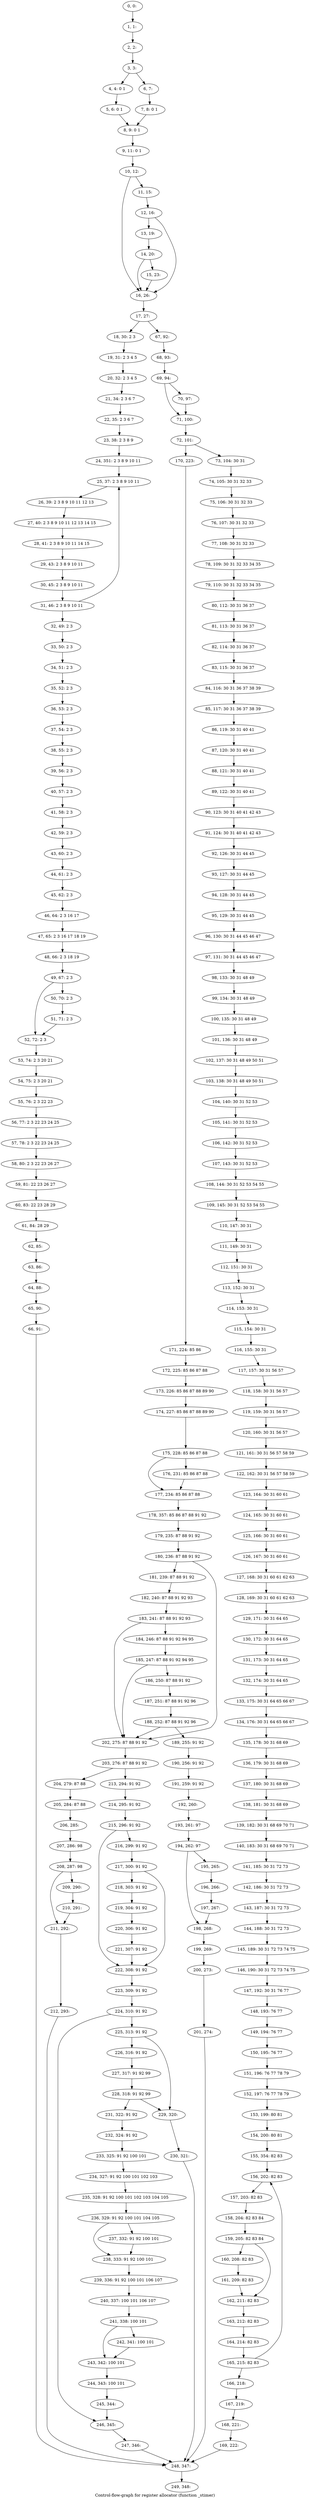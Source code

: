 digraph G {
graph [label="Control-flow-graph for register allocator (function _stimer)"]
0[label="0, 0: "];
1[label="1, 1: "];
2[label="2, 2: "];
3[label="3, 3: "];
4[label="4, 4: 0 1 "];
5[label="5, 6: 0 1 "];
6[label="6, 7: "];
7[label="7, 8: 0 1 "];
8[label="8, 9: 0 1 "];
9[label="9, 11: 0 1 "];
10[label="10, 12: "];
11[label="11, 15: "];
12[label="12, 16: "];
13[label="13, 19: "];
14[label="14, 20: "];
15[label="15, 23: "];
16[label="16, 26: "];
17[label="17, 27: "];
18[label="18, 30: 2 3 "];
19[label="19, 31: 2 3 4 5 "];
20[label="20, 32: 2 3 4 5 "];
21[label="21, 34: 2 3 6 7 "];
22[label="22, 35: 2 3 6 7 "];
23[label="23, 38: 2 3 8 9 "];
24[label="24, 351: 2 3 8 9 10 11 "];
25[label="25, 37: 2 3 8 9 10 11 "];
26[label="26, 39: 2 3 8 9 10 11 12 13 "];
27[label="27, 40: 2 3 8 9 10 11 12 13 14 15 "];
28[label="28, 41: 2 3 8 9 10 11 14 15 "];
29[label="29, 43: 2 3 8 9 10 11 "];
30[label="30, 45: 2 3 8 9 10 11 "];
31[label="31, 46: 2 3 8 9 10 11 "];
32[label="32, 49: 2 3 "];
33[label="33, 50: 2 3 "];
34[label="34, 51: 2 3 "];
35[label="35, 52: 2 3 "];
36[label="36, 53: 2 3 "];
37[label="37, 54: 2 3 "];
38[label="38, 55: 2 3 "];
39[label="39, 56: 2 3 "];
40[label="40, 57: 2 3 "];
41[label="41, 58: 2 3 "];
42[label="42, 59: 2 3 "];
43[label="43, 60: 2 3 "];
44[label="44, 61: 2 3 "];
45[label="45, 62: 2 3 "];
46[label="46, 64: 2 3 16 17 "];
47[label="47, 65: 2 3 16 17 18 19 "];
48[label="48, 66: 2 3 18 19 "];
49[label="49, 67: 2 3 "];
50[label="50, 70: 2 3 "];
51[label="51, 71: 2 3 "];
52[label="52, 72: 2 3 "];
53[label="53, 74: 2 3 20 21 "];
54[label="54, 75: 2 3 20 21 "];
55[label="55, 76: 2 3 22 23 "];
56[label="56, 77: 2 3 22 23 24 25 "];
57[label="57, 78: 2 3 22 23 24 25 "];
58[label="58, 80: 2 3 22 23 26 27 "];
59[label="59, 81: 22 23 26 27 "];
60[label="60, 83: 22 23 28 29 "];
61[label="61, 84: 28 29 "];
62[label="62, 85: "];
63[label="63, 86: "];
64[label="64, 88: "];
65[label="65, 90: "];
66[label="66, 91: "];
67[label="67, 92: "];
68[label="68, 93: "];
69[label="69, 94: "];
70[label="70, 97: "];
71[label="71, 100: "];
72[label="72, 101: "];
73[label="73, 104: 30 31 "];
74[label="74, 105: 30 31 32 33 "];
75[label="75, 106: 30 31 32 33 "];
76[label="76, 107: 30 31 32 33 "];
77[label="77, 108: 30 31 32 33 "];
78[label="78, 109: 30 31 32 33 34 35 "];
79[label="79, 110: 30 31 32 33 34 35 "];
80[label="80, 112: 30 31 36 37 "];
81[label="81, 113: 30 31 36 37 "];
82[label="82, 114: 30 31 36 37 "];
83[label="83, 115: 30 31 36 37 "];
84[label="84, 116: 30 31 36 37 38 39 "];
85[label="85, 117: 30 31 36 37 38 39 "];
86[label="86, 119: 30 31 40 41 "];
87[label="87, 120: 30 31 40 41 "];
88[label="88, 121: 30 31 40 41 "];
89[label="89, 122: 30 31 40 41 "];
90[label="90, 123: 30 31 40 41 42 43 "];
91[label="91, 124: 30 31 40 41 42 43 "];
92[label="92, 126: 30 31 44 45 "];
93[label="93, 127: 30 31 44 45 "];
94[label="94, 128: 30 31 44 45 "];
95[label="95, 129: 30 31 44 45 "];
96[label="96, 130: 30 31 44 45 46 47 "];
97[label="97, 131: 30 31 44 45 46 47 "];
98[label="98, 133: 30 31 48 49 "];
99[label="99, 134: 30 31 48 49 "];
100[label="100, 135: 30 31 48 49 "];
101[label="101, 136: 30 31 48 49 "];
102[label="102, 137: 30 31 48 49 50 51 "];
103[label="103, 138: 30 31 48 49 50 51 "];
104[label="104, 140: 30 31 52 53 "];
105[label="105, 141: 30 31 52 53 "];
106[label="106, 142: 30 31 52 53 "];
107[label="107, 143: 30 31 52 53 "];
108[label="108, 144: 30 31 52 53 54 55 "];
109[label="109, 145: 30 31 52 53 54 55 "];
110[label="110, 147: 30 31 "];
111[label="111, 149: 30 31 "];
112[label="112, 151: 30 31 "];
113[label="113, 152: 30 31 "];
114[label="114, 153: 30 31 "];
115[label="115, 154: 30 31 "];
116[label="116, 155: 30 31 "];
117[label="117, 157: 30 31 56 57 "];
118[label="118, 158: 30 31 56 57 "];
119[label="119, 159: 30 31 56 57 "];
120[label="120, 160: 30 31 56 57 "];
121[label="121, 161: 30 31 56 57 58 59 "];
122[label="122, 162: 30 31 56 57 58 59 "];
123[label="123, 164: 30 31 60 61 "];
124[label="124, 165: 30 31 60 61 "];
125[label="125, 166: 30 31 60 61 "];
126[label="126, 167: 30 31 60 61 "];
127[label="127, 168: 30 31 60 61 62 63 "];
128[label="128, 169: 30 31 60 61 62 63 "];
129[label="129, 171: 30 31 64 65 "];
130[label="130, 172: 30 31 64 65 "];
131[label="131, 173: 30 31 64 65 "];
132[label="132, 174: 30 31 64 65 "];
133[label="133, 175: 30 31 64 65 66 67 "];
134[label="134, 176: 30 31 64 65 66 67 "];
135[label="135, 178: 30 31 68 69 "];
136[label="136, 179: 30 31 68 69 "];
137[label="137, 180: 30 31 68 69 "];
138[label="138, 181: 30 31 68 69 "];
139[label="139, 182: 30 31 68 69 70 71 "];
140[label="140, 183: 30 31 68 69 70 71 "];
141[label="141, 185: 30 31 72 73 "];
142[label="142, 186: 30 31 72 73 "];
143[label="143, 187: 30 31 72 73 "];
144[label="144, 188: 30 31 72 73 "];
145[label="145, 189: 30 31 72 73 74 75 "];
146[label="146, 190: 30 31 72 73 74 75 "];
147[label="147, 192: 30 31 76 77 "];
148[label="148, 193: 76 77 "];
149[label="149, 194: 76 77 "];
150[label="150, 195: 76 77 "];
151[label="151, 196: 76 77 78 79 "];
152[label="152, 197: 76 77 78 79 "];
153[label="153, 199: 80 81 "];
154[label="154, 200: 80 81 "];
155[label="155, 354: 82 83 "];
156[label="156, 202: 82 83 "];
157[label="157, 203: 82 83 "];
158[label="158, 204: 82 83 84 "];
159[label="159, 205: 82 83 84 "];
160[label="160, 208: 82 83 "];
161[label="161, 209: 82 83 "];
162[label="162, 211: 82 83 "];
163[label="163, 212: 82 83 "];
164[label="164, 214: 82 83 "];
165[label="165, 215: 82 83 "];
166[label="166, 218: "];
167[label="167, 219: "];
168[label="168, 221: "];
169[label="169, 222: "];
170[label="170, 223: "];
171[label="171, 224: 85 86 "];
172[label="172, 225: 85 86 87 88 "];
173[label="173, 226: 85 86 87 88 89 90 "];
174[label="174, 227: 85 86 87 88 89 90 "];
175[label="175, 228: 85 86 87 88 "];
176[label="176, 231: 85 86 87 88 "];
177[label="177, 234: 85 86 87 88 "];
178[label="178, 357: 85 86 87 88 91 92 "];
179[label="179, 235: 87 88 91 92 "];
180[label="180, 236: 87 88 91 92 "];
181[label="181, 239: 87 88 91 92 "];
182[label="182, 240: 87 88 91 92 93 "];
183[label="183, 241: 87 88 91 92 93 "];
184[label="184, 246: 87 88 91 92 94 95 "];
185[label="185, 247: 87 88 91 92 94 95 "];
186[label="186, 250: 87 88 91 92 "];
187[label="187, 251: 87 88 91 92 96 "];
188[label="188, 252: 87 88 91 92 96 "];
189[label="189, 255: 91 92 "];
190[label="190, 256: 91 92 "];
191[label="191, 259: 91 92 "];
192[label="192, 260: "];
193[label="193, 261: 97 "];
194[label="194, 262: 97 "];
195[label="195, 265: "];
196[label="196, 266: "];
197[label="197, 267: "];
198[label="198, 268: "];
199[label="199, 269: "];
200[label="200, 273: "];
201[label="201, 274: "];
202[label="202, 275: 87 88 91 92 "];
203[label="203, 276: 87 88 91 92 "];
204[label="204, 279: 87 88 "];
205[label="205, 284: 87 88 "];
206[label="206, 285: "];
207[label="207, 286: 98 "];
208[label="208, 287: 98 "];
209[label="209, 290: "];
210[label="210, 291: "];
211[label="211, 292: "];
212[label="212, 293: "];
213[label="213, 294: 91 92 "];
214[label="214, 295: 91 92 "];
215[label="215, 296: 91 92 "];
216[label="216, 299: 91 92 "];
217[label="217, 300: 91 92 "];
218[label="218, 303: 91 92 "];
219[label="219, 304: 91 92 "];
220[label="220, 306: 91 92 "];
221[label="221, 307: 91 92 "];
222[label="222, 308: 91 92 "];
223[label="223, 309: 91 92 "];
224[label="224, 310: 91 92 "];
225[label="225, 313: 91 92 "];
226[label="226, 316: 91 92 "];
227[label="227, 317: 91 92 99 "];
228[label="228, 318: 91 92 99 "];
229[label="229, 320: "];
230[label="230, 321: "];
231[label="231, 322: 91 92 "];
232[label="232, 324: 91 92 "];
233[label="233, 325: 91 92 100 101 "];
234[label="234, 327: 91 92 100 101 102 103 "];
235[label="235, 328: 91 92 100 101 102 103 104 105 "];
236[label="236, 329: 91 92 100 101 104 105 "];
237[label="237, 332: 91 92 100 101 "];
238[label="238, 333: 91 92 100 101 "];
239[label="239, 336: 91 92 100 101 106 107 "];
240[label="240, 337: 100 101 106 107 "];
241[label="241, 338: 100 101 "];
242[label="242, 341: 100 101 "];
243[label="243, 342: 100 101 "];
244[label="244, 343: 100 101 "];
245[label="245, 344: "];
246[label="246, 345: "];
247[label="247, 346: "];
248[label="248, 347: "];
249[label="249, 348: "];
0->1 ;
1->2 ;
2->3 ;
3->4 ;
3->6 ;
4->5 ;
5->8 ;
6->7 ;
7->8 ;
8->9 ;
9->10 ;
10->11 ;
10->16 ;
11->12 ;
12->13 ;
12->16 ;
13->14 ;
14->15 ;
14->16 ;
15->16 ;
16->17 ;
17->18 ;
17->67 ;
18->19 ;
19->20 ;
20->21 ;
21->22 ;
22->23 ;
23->24 ;
24->25 ;
25->26 ;
26->27 ;
27->28 ;
28->29 ;
29->30 ;
30->31 ;
31->32 ;
31->25 ;
32->33 ;
33->34 ;
34->35 ;
35->36 ;
36->37 ;
37->38 ;
38->39 ;
39->40 ;
40->41 ;
41->42 ;
42->43 ;
43->44 ;
44->45 ;
45->46 ;
46->47 ;
47->48 ;
48->49 ;
49->50 ;
49->52 ;
50->51 ;
51->52 ;
52->53 ;
53->54 ;
54->55 ;
55->56 ;
56->57 ;
57->58 ;
58->59 ;
59->60 ;
60->61 ;
61->62 ;
62->63 ;
63->64 ;
64->65 ;
65->66 ;
66->248 ;
67->68 ;
68->69 ;
69->70 ;
69->71 ;
70->71 ;
71->72 ;
72->73 ;
72->170 ;
73->74 ;
74->75 ;
75->76 ;
76->77 ;
77->78 ;
78->79 ;
79->80 ;
80->81 ;
81->82 ;
82->83 ;
83->84 ;
84->85 ;
85->86 ;
86->87 ;
87->88 ;
88->89 ;
89->90 ;
90->91 ;
91->92 ;
92->93 ;
93->94 ;
94->95 ;
95->96 ;
96->97 ;
97->98 ;
98->99 ;
99->100 ;
100->101 ;
101->102 ;
102->103 ;
103->104 ;
104->105 ;
105->106 ;
106->107 ;
107->108 ;
108->109 ;
109->110 ;
110->111 ;
111->112 ;
112->113 ;
113->114 ;
114->115 ;
115->116 ;
116->117 ;
117->118 ;
118->119 ;
119->120 ;
120->121 ;
121->122 ;
122->123 ;
123->124 ;
124->125 ;
125->126 ;
126->127 ;
127->128 ;
128->129 ;
129->130 ;
130->131 ;
131->132 ;
132->133 ;
133->134 ;
134->135 ;
135->136 ;
136->137 ;
137->138 ;
138->139 ;
139->140 ;
140->141 ;
141->142 ;
142->143 ;
143->144 ;
144->145 ;
145->146 ;
146->147 ;
147->148 ;
148->149 ;
149->150 ;
150->151 ;
151->152 ;
152->153 ;
153->154 ;
154->155 ;
155->156 ;
156->157 ;
157->158 ;
158->159 ;
159->160 ;
159->162 ;
160->161 ;
161->162 ;
162->163 ;
163->164 ;
164->165 ;
165->166 ;
165->156 ;
166->167 ;
167->168 ;
168->169 ;
169->248 ;
170->171 ;
171->172 ;
172->173 ;
173->174 ;
174->175 ;
175->176 ;
175->177 ;
176->177 ;
177->178 ;
178->179 ;
179->180 ;
180->181 ;
180->202 ;
181->182 ;
182->183 ;
183->184 ;
183->202 ;
184->185 ;
185->186 ;
185->202 ;
186->187 ;
187->188 ;
188->189 ;
188->202 ;
189->190 ;
190->191 ;
191->192 ;
192->193 ;
193->194 ;
194->195 ;
194->198 ;
195->196 ;
196->197 ;
197->198 ;
198->199 ;
199->200 ;
200->201 ;
201->248 ;
202->203 ;
203->204 ;
203->213 ;
204->205 ;
205->206 ;
206->207 ;
207->208 ;
208->209 ;
208->211 ;
209->210 ;
210->211 ;
211->212 ;
212->248 ;
213->214 ;
214->215 ;
215->216 ;
215->222 ;
216->217 ;
217->218 ;
217->222 ;
218->219 ;
219->220 ;
220->221 ;
221->222 ;
222->223 ;
223->224 ;
224->225 ;
224->246 ;
225->226 ;
225->229 ;
226->227 ;
227->228 ;
228->229 ;
228->231 ;
229->230 ;
230->248 ;
231->232 ;
232->233 ;
233->234 ;
234->235 ;
235->236 ;
236->237 ;
236->238 ;
237->238 ;
238->239 ;
239->240 ;
240->241 ;
241->242 ;
241->243 ;
242->243 ;
243->244 ;
244->245 ;
245->246 ;
246->247 ;
247->248 ;
248->249 ;
}
